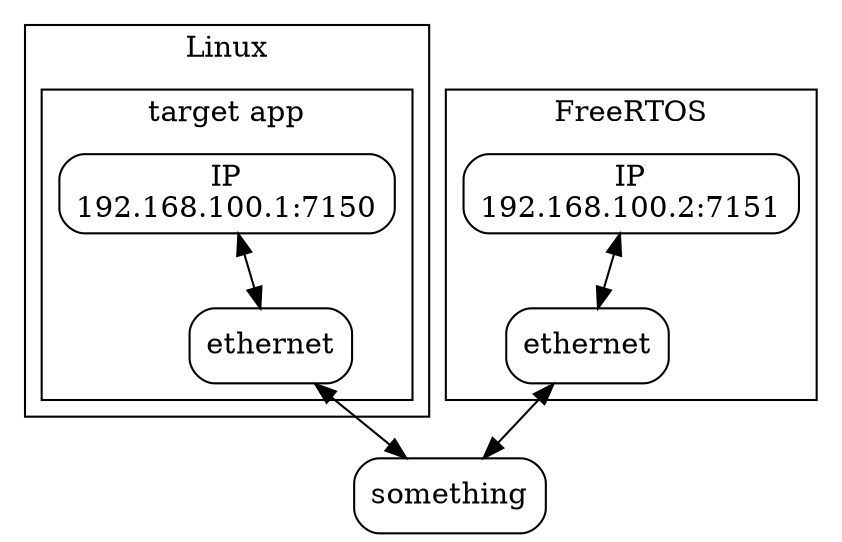 digraph D {
    rankdir = TD;
    node[shape="box", style="rounded"]
    subgraph cluster_Linux {
        label="Linux"

        subgraph cluster_Target {
            label="target app"

            lip[label="IP\n192.168.100.1:7150"]
            lap[label="ethernet"]
            lip->lap[dir="both"]
        }
    }
    subgraph cluster_FreeRTOS {
        label="FreeRTOS"
        rip[label="IP\n192.168.100.2:7151"]
        rap[label="ethernet"]
        rip->rap[dir="both"]
    }    
    some[label="something"]
    lap->some[dir="both"]
    rap->some[dir="both"]
}